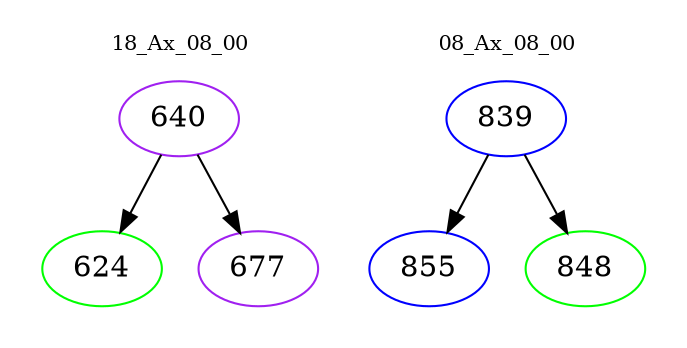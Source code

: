 digraph{
subgraph cluster_0 {
color = white
label = "18_Ax_08_00";
fontsize=10;
T0_640 [label="640", color="purple"]
T0_640 -> T0_624 [color="black"]
T0_624 [label="624", color="green"]
T0_640 -> T0_677 [color="black"]
T0_677 [label="677", color="purple"]
}
subgraph cluster_1 {
color = white
label = "08_Ax_08_00";
fontsize=10;
T1_839 [label="839", color="blue"]
T1_839 -> T1_855 [color="black"]
T1_855 [label="855", color="blue"]
T1_839 -> T1_848 [color="black"]
T1_848 [label="848", color="green"]
}
}
